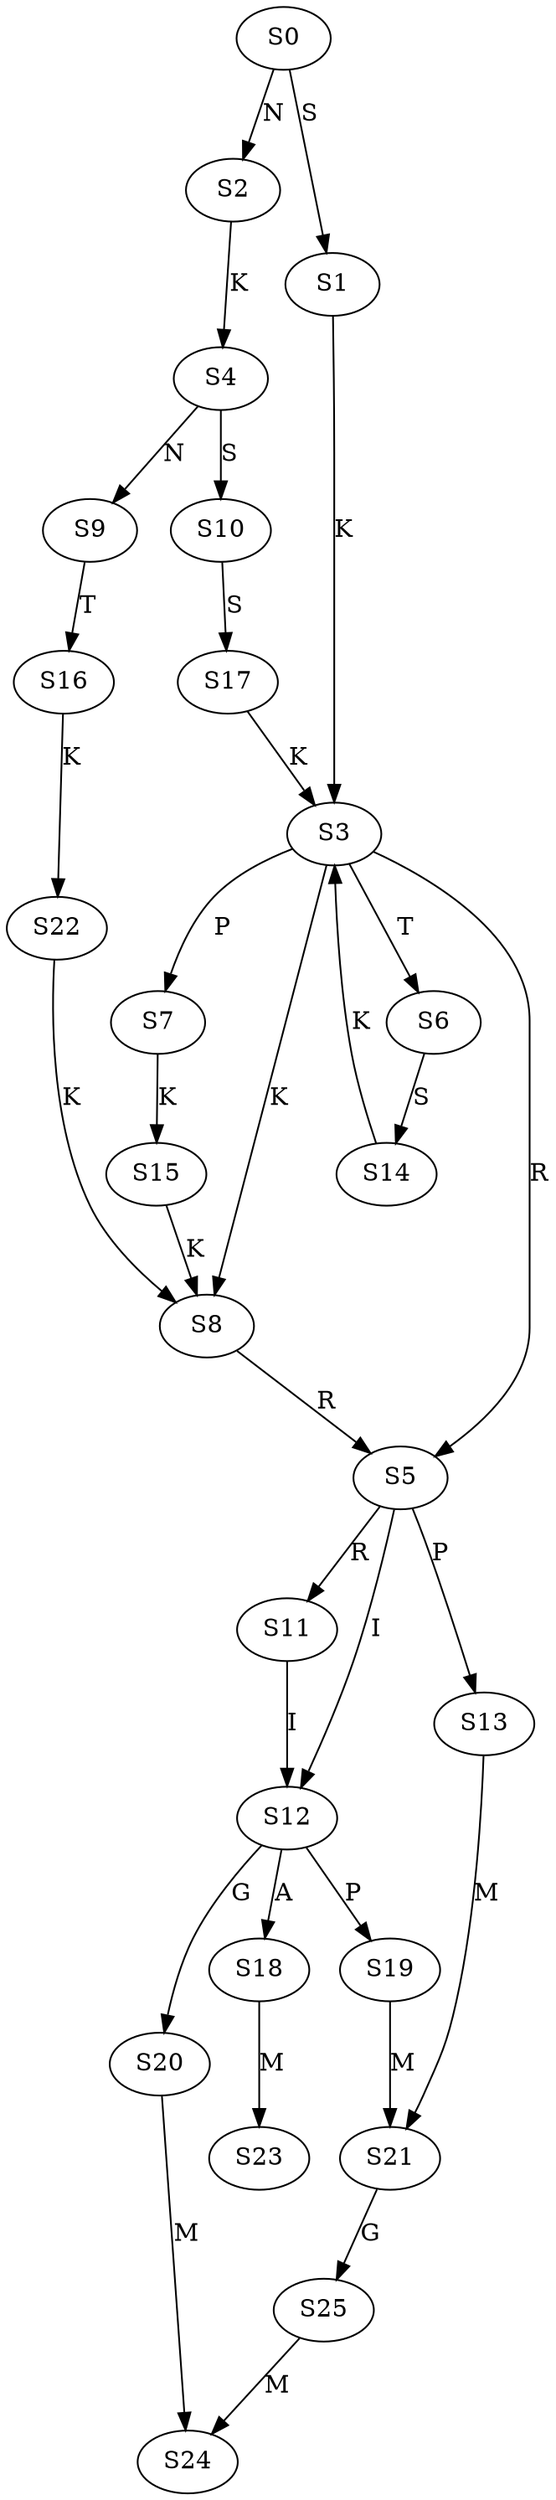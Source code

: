strict digraph  {
	S0 -> S1 [ label = S ];
	S0 -> S2 [ label = N ];
	S1 -> S3 [ label = K ];
	S2 -> S4 [ label = K ];
	S3 -> S5 [ label = R ];
	S3 -> S6 [ label = T ];
	S3 -> S7 [ label = P ];
	S3 -> S8 [ label = K ];
	S4 -> S9 [ label = N ];
	S4 -> S10 [ label = S ];
	S5 -> S11 [ label = R ];
	S5 -> S12 [ label = I ];
	S5 -> S13 [ label = P ];
	S6 -> S14 [ label = S ];
	S7 -> S15 [ label = K ];
	S8 -> S5 [ label = R ];
	S9 -> S16 [ label = T ];
	S10 -> S17 [ label = S ];
	S11 -> S12 [ label = I ];
	S12 -> S18 [ label = A ];
	S12 -> S19 [ label = P ];
	S12 -> S20 [ label = G ];
	S13 -> S21 [ label = M ];
	S14 -> S3 [ label = K ];
	S15 -> S8 [ label = K ];
	S16 -> S22 [ label = K ];
	S17 -> S3 [ label = K ];
	S18 -> S23 [ label = M ];
	S19 -> S21 [ label = M ];
	S20 -> S24 [ label = M ];
	S21 -> S25 [ label = G ];
	S22 -> S8 [ label = K ];
	S25 -> S24 [ label = M ];
}
